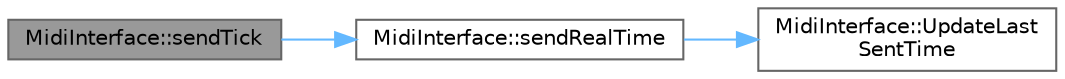 digraph "MidiInterface::sendTick"
{
 // LATEX_PDF_SIZE
  bgcolor="transparent";
  edge [fontname=Helvetica,fontsize=10,labelfontname=Helvetica,labelfontsize=10];
  node [fontname=Helvetica,fontsize=10,shape=box,height=0.2,width=0.4];
  rankdir="LR";
  Node1 [id="Node000001",label="MidiInterface::sendTick",height=0.2,width=0.4,color="gray40", fillcolor="grey60", style="filled", fontcolor="black",tooltip=" "];
  Node1 -> Node2 [id="edge1_Node000001_Node000002",color="steelblue1",style="solid",tooltip=" "];
  Node2 [id="Node000002",label="MidiInterface::sendRealTime",height=0.2,width=0.4,color="grey40", fillcolor="white", style="filled",URL="$d7/db2/group__output_gac23eb04a4dc0d764d6db6f71c43fda12.html#gac23eb04a4dc0d764d6db6f71c43fda12",tooltip="Send a Real Time (one byte) message."];
  Node2 -> Node3 [id="edge2_Node000002_Node000003",color="steelblue1",style="solid",tooltip=" "];
  Node3 [id="Node000003",label="MidiInterface::UpdateLast\lSentTime",height=0.2,width=0.4,color="grey40", fillcolor="white", style="filled",URL="$df/d55/group__thru_ga536d29969dc2a187d9872c5c341ea1ea.html#ga536d29969dc2a187d9872c5c341ea1ea",tooltip=" "];
}
